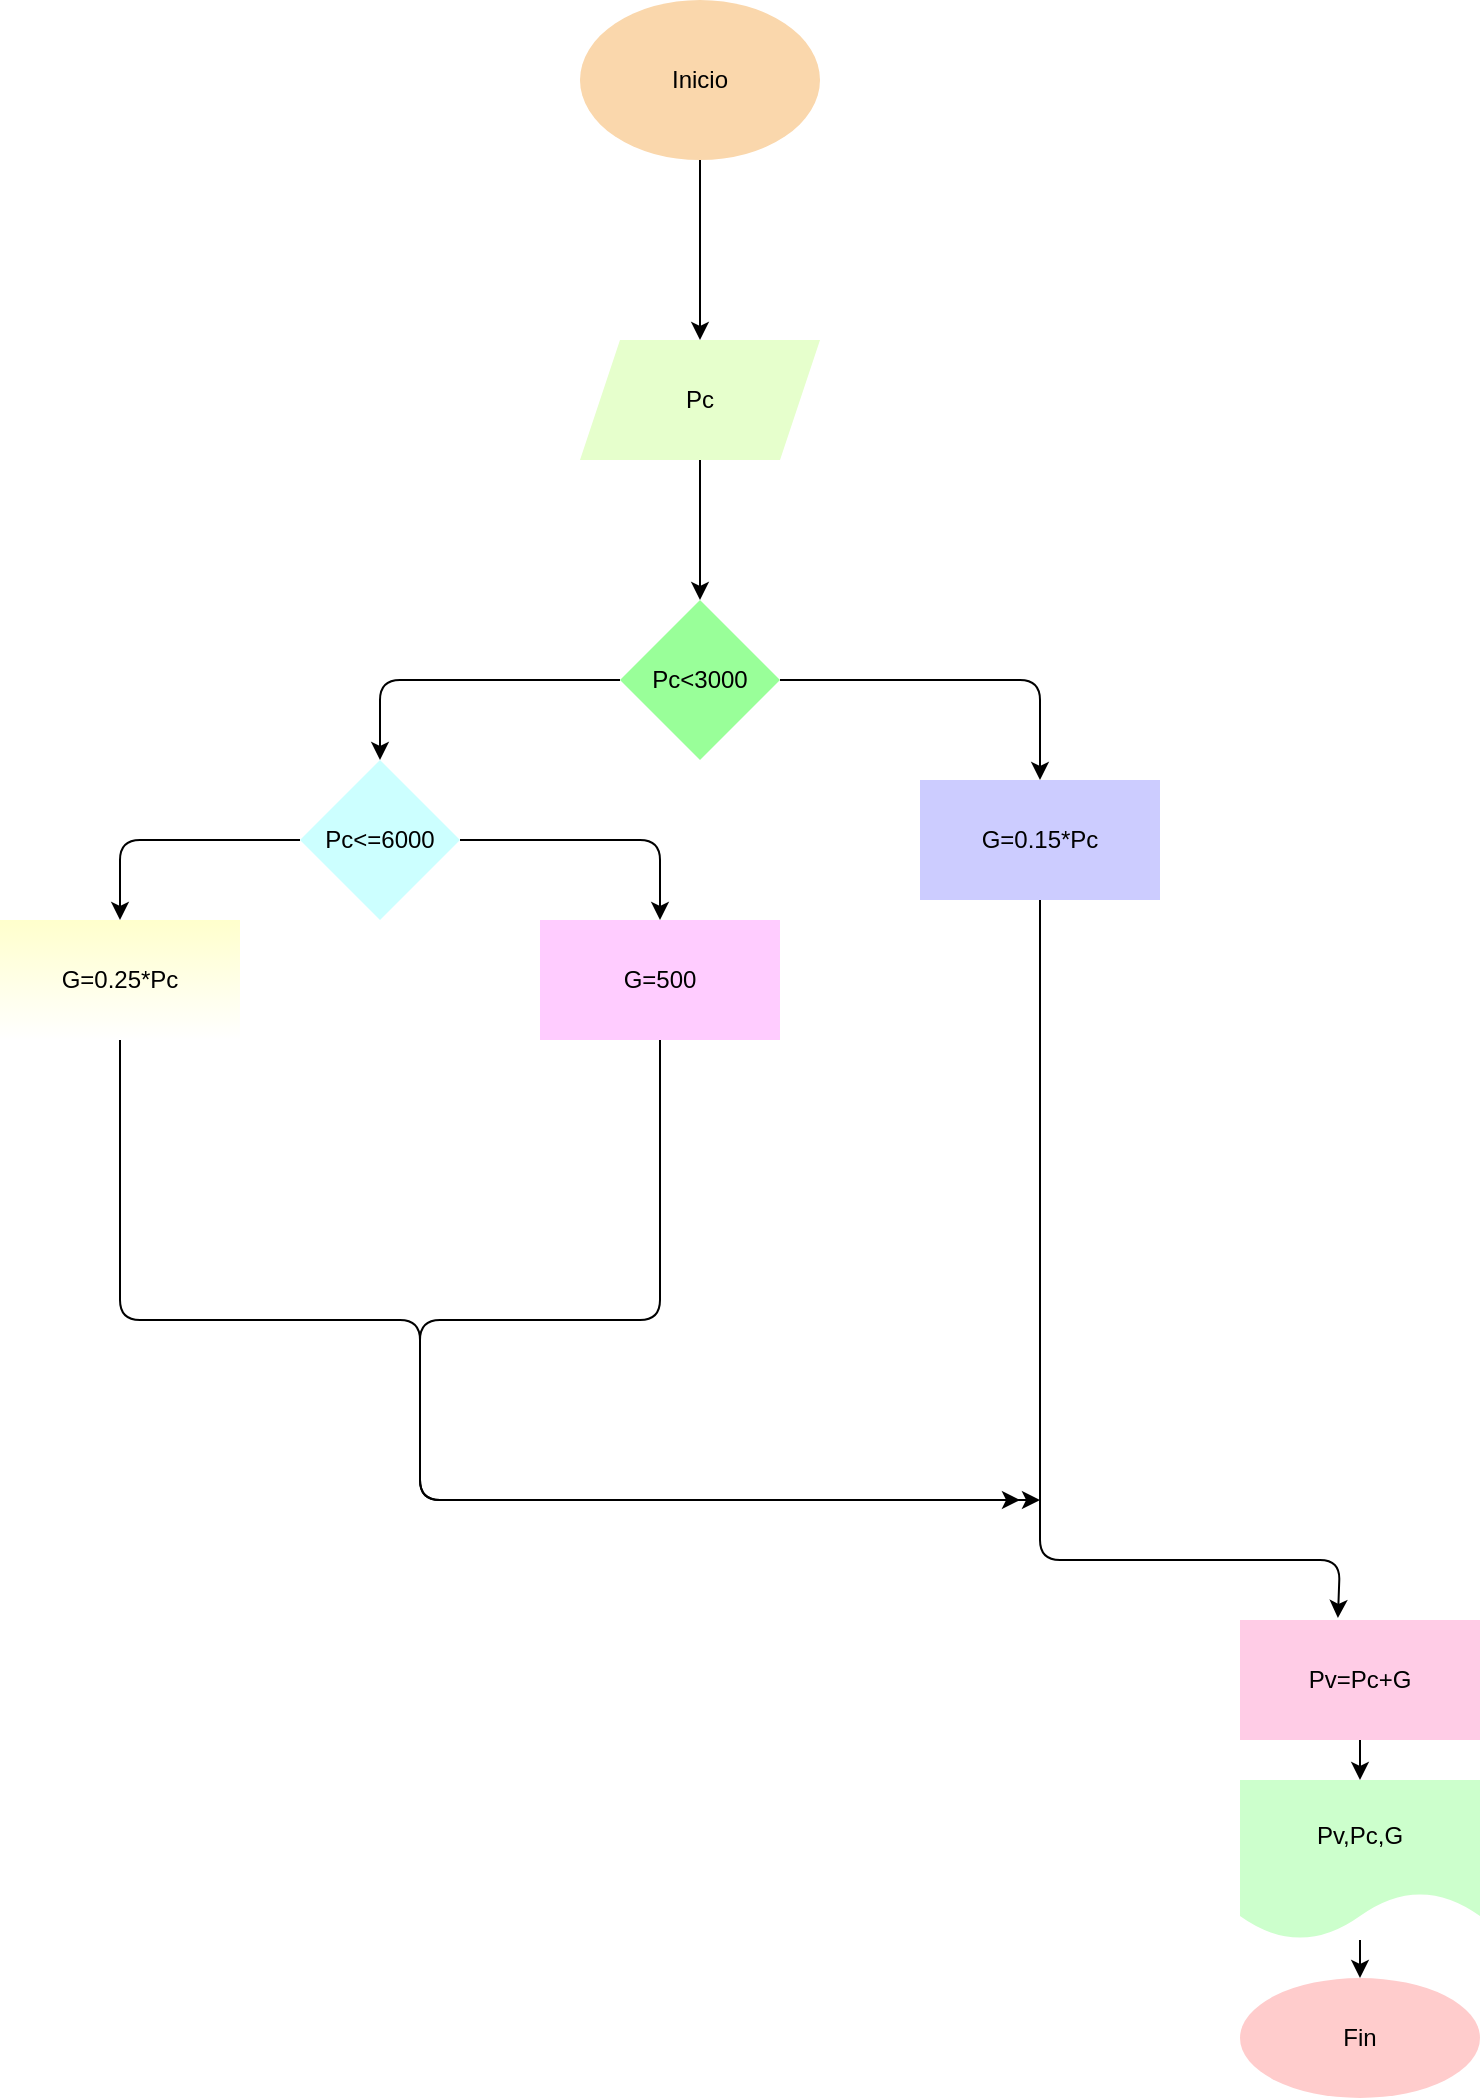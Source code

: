 <mxfile>
    <diagram id="PxYwhebEiZlRsw_DZFc-" name="Page-1">
        <mxGraphModel dx="1427" dy="459" grid="1" gridSize="10" guides="1" tooltips="1" connect="1" arrows="1" fold="1" page="1" pageScale="1" pageWidth="827" pageHeight="1169" math="0" shadow="0">
            <root>
                <mxCell id="0"/>
                <mxCell id="1" parent="0"/>
                <mxCell id="4" value="" style="edgeStyle=none;html=1;" parent="1" source="2" target="3" edge="1">
                    <mxGeometry relative="1" as="geometry"/>
                </mxCell>
                <mxCell id="2" value="&lt;font color=&quot;#000000&quot;&gt;Inicio&lt;/font&gt;" style="ellipse;whiteSpace=wrap;html=1;fillColor=#fad7ac;strokeColor=none;" parent="1" vertex="1">
                    <mxGeometry x="260" y="180" width="120" height="80" as="geometry"/>
                </mxCell>
                <mxCell id="6" value="" style="edgeStyle=none;html=1;" parent="1" source="3" target="5" edge="1">
                    <mxGeometry relative="1" as="geometry"/>
                </mxCell>
                <mxCell id="3" value="&lt;font color=&quot;#000000&quot;&gt;Pc&lt;/font&gt;" style="shape=parallelogram;perimeter=parallelogramPerimeter;whiteSpace=wrap;html=1;fixedSize=1;strokeColor=none;fillColor=#E6FFCC;" parent="1" vertex="1">
                    <mxGeometry x="260" y="350" width="120" height="60" as="geometry"/>
                </mxCell>
                <mxCell id="8" value="" style="edgeStyle=none;html=1;" parent="1" source="5" target="7" edge="1">
                    <mxGeometry relative="1" as="geometry">
                        <Array as="points">
                            <mxPoint x="160" y="520"/>
                        </Array>
                    </mxGeometry>
                </mxCell>
                <mxCell id="10" value="" style="edgeStyle=none;html=1;" parent="1" source="5" target="9" edge="1">
                    <mxGeometry relative="1" as="geometry">
                        <Array as="points">
                            <mxPoint x="490" y="520"/>
                        </Array>
                    </mxGeometry>
                </mxCell>
                <mxCell id="5" value="&lt;font color=&quot;#000000&quot;&gt;Pc&amp;lt;3000&lt;/font&gt;" style="rhombus;whiteSpace=wrap;html=1;strokeColor=none;fillColor=#99FF99;" parent="1" vertex="1">
                    <mxGeometry x="280" y="480" width="80" height="80" as="geometry"/>
                </mxCell>
                <mxCell id="12" value="" style="edgeStyle=none;html=1;" parent="1" source="7" target="11" edge="1">
                    <mxGeometry relative="1" as="geometry">
                        <Array as="points">
                            <mxPoint x="300" y="600"/>
                        </Array>
                    </mxGeometry>
                </mxCell>
                <mxCell id="14" value="" style="edgeStyle=none;html=1;" parent="1" source="7" target="13" edge="1">
                    <mxGeometry relative="1" as="geometry">
                        <Array as="points">
                            <mxPoint x="30" y="600"/>
                        </Array>
                    </mxGeometry>
                </mxCell>
                <mxCell id="7" value="&lt;font color=&quot;#000000&quot;&gt;Pc&amp;lt;=6000&lt;/font&gt;" style="rhombus;whiteSpace=wrap;html=1;strokeColor=none;fillColor=#CCFFFF;" parent="1" vertex="1">
                    <mxGeometry x="120" y="560" width="80" height="80" as="geometry"/>
                </mxCell>
                <mxCell id="23" style="edgeStyle=none;html=1;fontColor=#000000;entryX=0.408;entryY=-0.017;entryDx=0;entryDy=0;entryPerimeter=0;" edge="1" parent="1" source="9" target="15">
                    <mxGeometry relative="1" as="geometry">
                        <mxPoint x="690" y="960" as="targetPoint"/>
                        <Array as="points">
                            <mxPoint x="490" y="960"/>
                            <mxPoint x="640" y="960"/>
                        </Array>
                    </mxGeometry>
                </mxCell>
                <mxCell id="9" value="&lt;font color=&quot;#000000&quot;&gt;G=0.15*Pc&lt;/font&gt;" style="whiteSpace=wrap;html=1;strokeColor=none;fillColor=#CCCCFF;" parent="1" vertex="1">
                    <mxGeometry x="430" y="570" width="120" height="60" as="geometry"/>
                </mxCell>
                <mxCell id="17" style="edgeStyle=none;html=1;" parent="1" source="11" edge="1">
                    <mxGeometry relative="1" as="geometry">
                        <Array as="points">
                            <mxPoint x="300" y="840"/>
                            <mxPoint x="180" y="840"/>
                            <mxPoint x="180" y="930"/>
                            <mxPoint x="414" y="930"/>
                        </Array>
                        <mxPoint x="480" y="930" as="targetPoint"/>
                    </mxGeometry>
                </mxCell>
                <mxCell id="11" value="&lt;font color=&quot;#000000&quot;&gt;G=500&lt;/font&gt;" style="whiteSpace=wrap;html=1;strokeColor=none;fillColor=#FFCCFF;" parent="1" vertex="1">
                    <mxGeometry x="240" y="640" width="120" height="60" as="geometry"/>
                </mxCell>
                <mxCell id="16" value="" style="edgeStyle=none;html=1;" parent="1" source="13" edge="1">
                    <mxGeometry relative="1" as="geometry">
                        <Array as="points">
                            <mxPoint x="30" y="840"/>
                            <mxPoint x="180" y="840"/>
                            <mxPoint x="180" y="930"/>
                            <mxPoint x="414" y="930"/>
                        </Array>
                        <mxPoint x="490" y="930" as="targetPoint"/>
                    </mxGeometry>
                </mxCell>
                <mxCell id="13" value="&lt;font color=&quot;#000000&quot;&gt;G=0.25*Pc&lt;/font&gt;" style="whiteSpace=wrap;html=1;strokeColor=none;gradientColor=#ffffff;fillColor=#FFFFCC;" parent="1" vertex="1">
                    <mxGeometry x="-30" y="640" width="120" height="60" as="geometry"/>
                </mxCell>
                <mxCell id="20" value="" style="edgeStyle=none;html=1;" parent="1" source="15" target="19" edge="1">
                    <mxGeometry relative="1" as="geometry"/>
                </mxCell>
                <mxCell id="15" value="&lt;font color=&quot;#000000&quot;&gt;Pv=Pc+G&lt;/font&gt;" style="whiteSpace=wrap;html=1;strokeColor=none;fillColor=#FFCCE6;" parent="1" vertex="1">
                    <mxGeometry x="590" y="990" width="120" height="60" as="geometry"/>
                </mxCell>
                <mxCell id="22" value="" style="edgeStyle=none;html=1;" parent="1" source="19" target="21" edge="1">
                    <mxGeometry relative="1" as="geometry"/>
                </mxCell>
                <mxCell id="19" value="&lt;font color=&quot;#000000&quot;&gt;Pv,Pc,G&lt;/font&gt;" style="shape=document;whiteSpace=wrap;html=1;boundedLbl=1;strokeColor=none;fillColor=#CCFFCC;" parent="1" vertex="1">
                    <mxGeometry x="590" y="1070" width="120" height="80" as="geometry"/>
                </mxCell>
                <mxCell id="21" value="&lt;font color=&quot;#000000&quot;&gt;Fin&lt;/font&gt;" style="ellipse;whiteSpace=wrap;html=1;strokeColor=none;fillColor=#FFCCCC;" parent="1" vertex="1">
                    <mxGeometry x="590" y="1169" width="120" height="60" as="geometry"/>
                </mxCell>
            </root>
        </mxGraphModel>
    </diagram>
</mxfile>